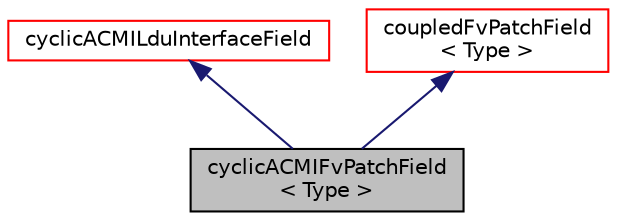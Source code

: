 digraph "cyclicACMIFvPatchField&lt; Type &gt;"
{
  bgcolor="transparent";
  edge [fontname="Helvetica",fontsize="10",labelfontname="Helvetica",labelfontsize="10"];
  node [fontname="Helvetica",fontsize="10",shape=record];
  Node14 [label="cyclicACMIFvPatchField\l\< Type \>",height=0.2,width=0.4,color="black", fillcolor="grey75", style="filled", fontcolor="black"];
  Node15 -> Node14 [dir="back",color="midnightblue",fontsize="10",style="solid",fontname="Helvetica"];
  Node15 [label="cyclicACMILduInterfaceField",height=0.2,width=0.4,color="red",URL="$a26045.html",tooltip="Abstract base class for cyclic ACMI coupled interfaces. "];
  Node17 -> Node14 [dir="back",color="midnightblue",fontsize="10",style="solid",fontname="Helvetica"];
  Node17 [label="coupledFvPatchField\l\< Type \>",height=0.2,width=0.4,color="red",URL="$a22765.html",tooltip="Abstract base class for coupled patches. "];
}
